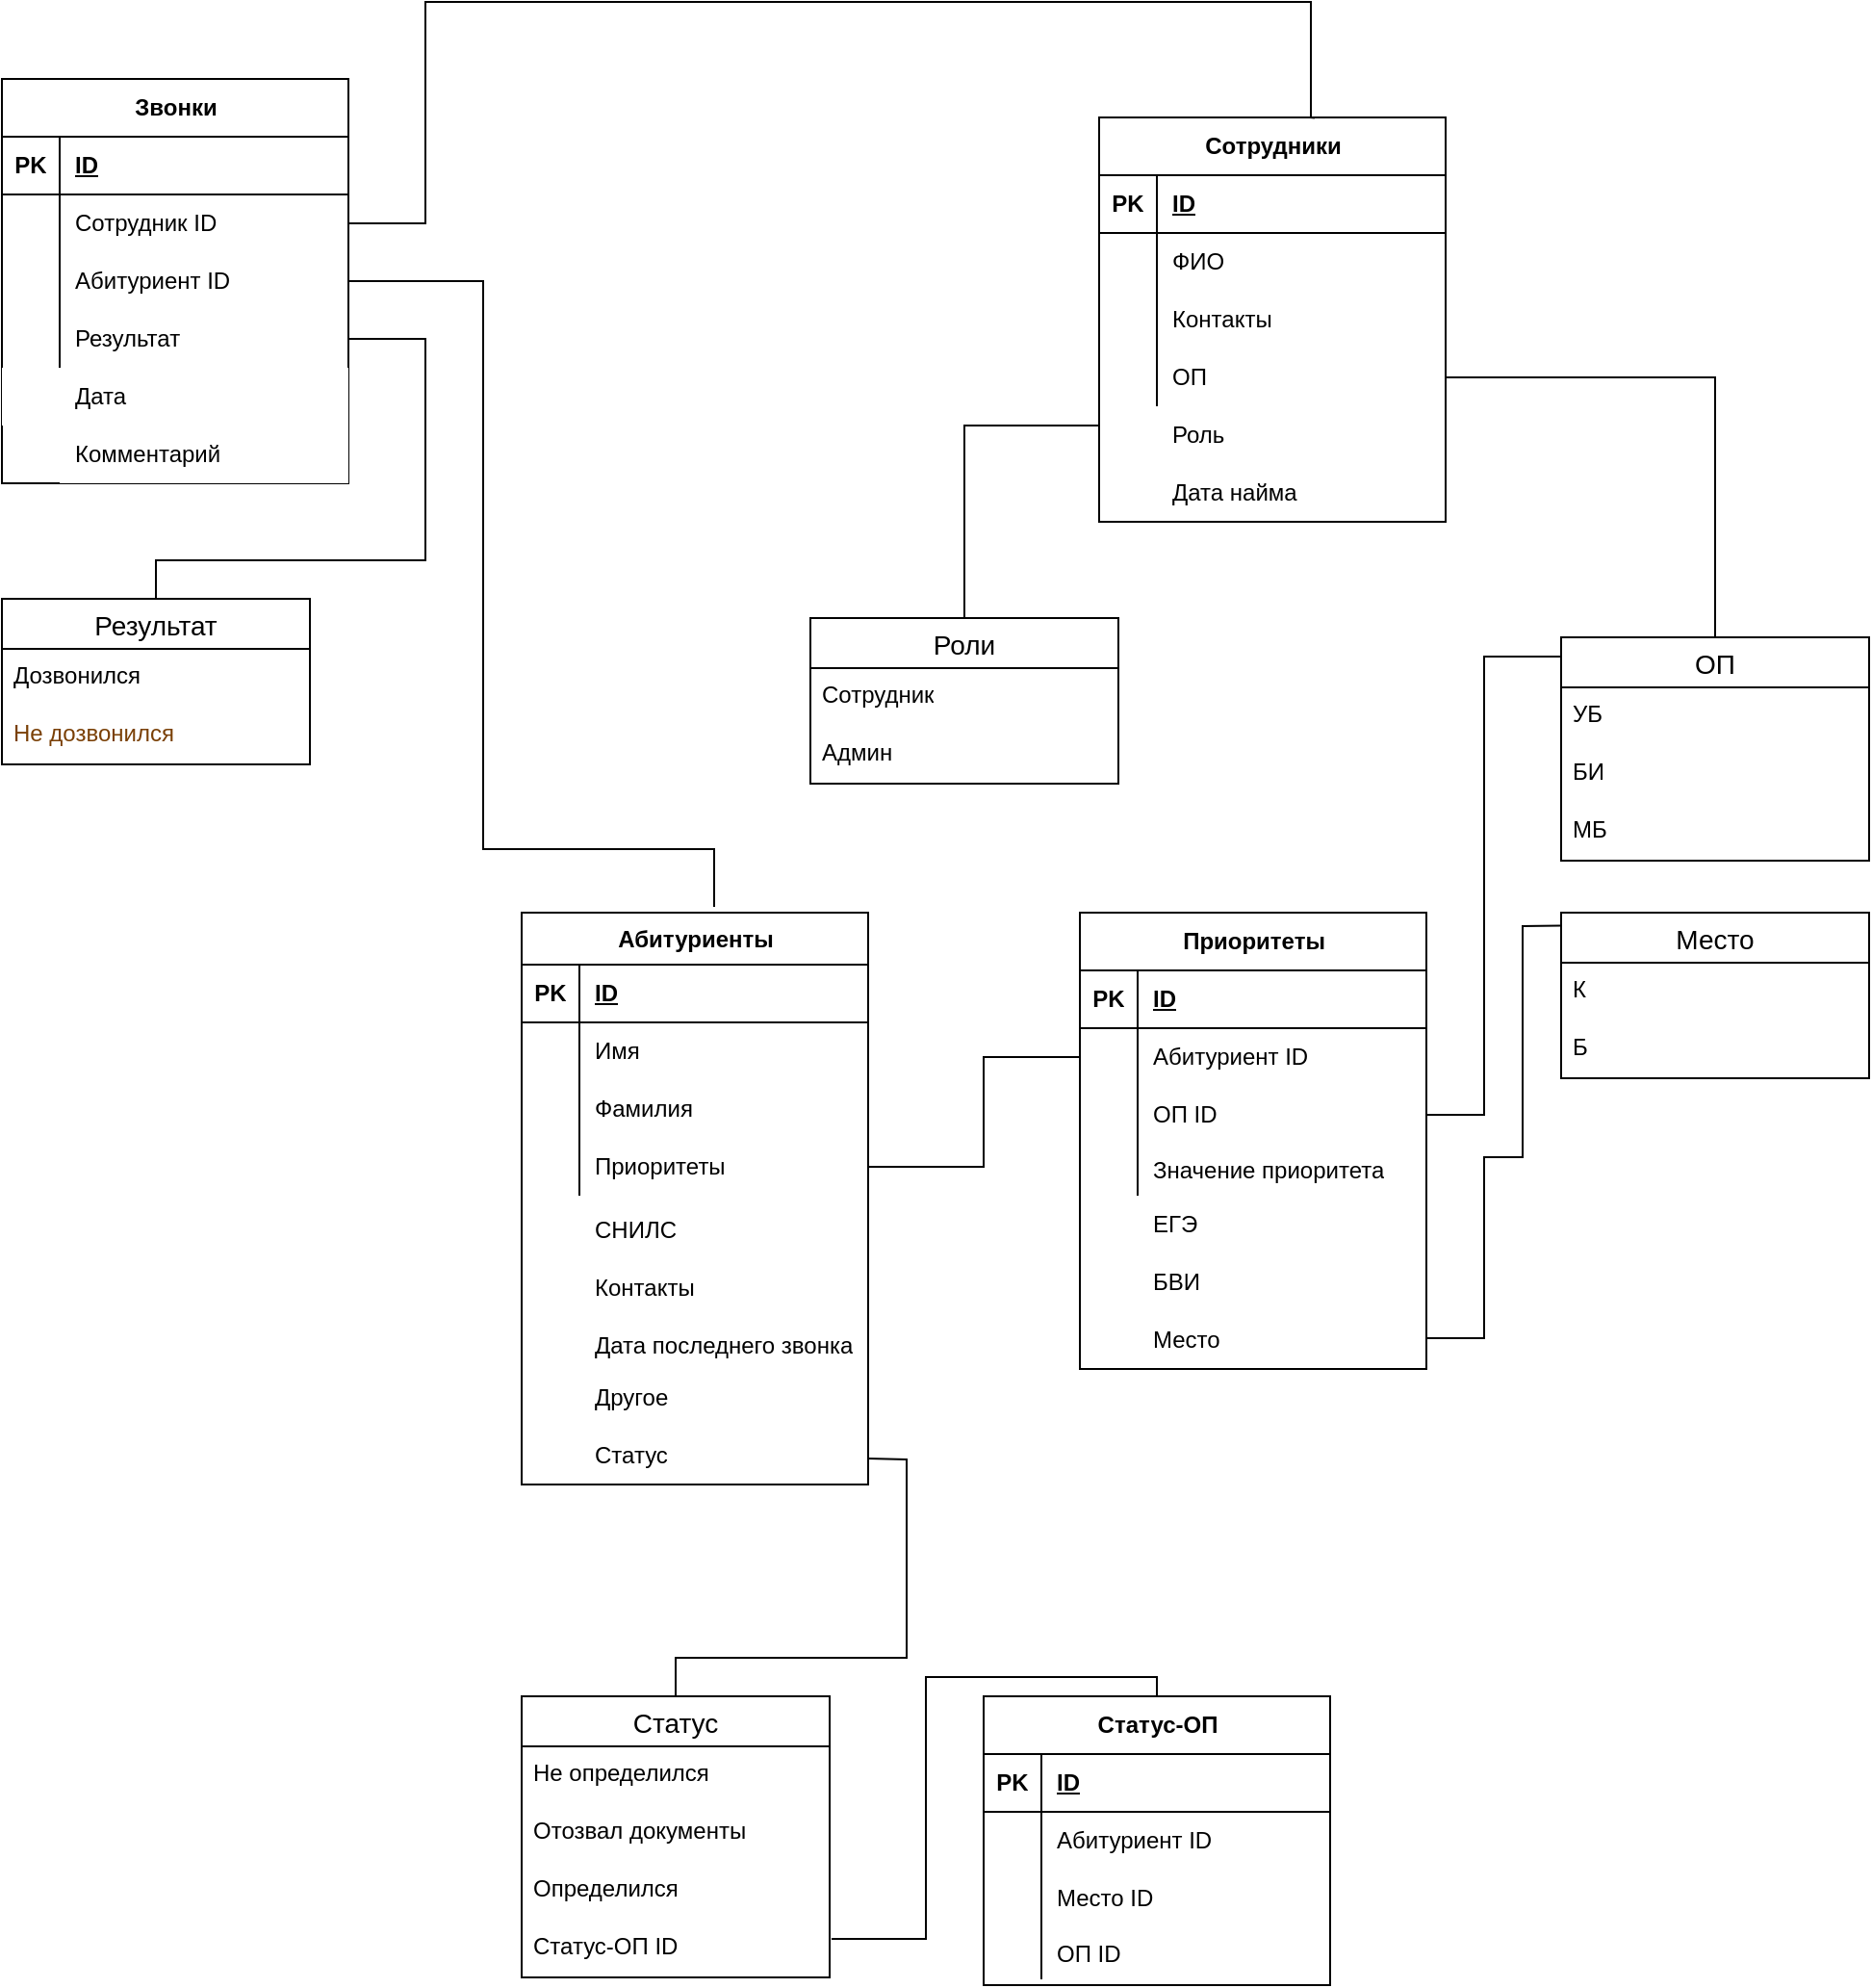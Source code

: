 <mxfile version="24.7.14">
  <diagram name="Страница — 1" id="ZOAMOm5W3wognC1cLYsY">
    <mxGraphModel dx="2430" dy="2041" grid="1" gridSize="10" guides="1" tooltips="1" connect="1" arrows="1" fold="1" page="1" pageScale="1" pageWidth="827" pageHeight="1169" math="0" shadow="0">
      <root>
        <mxCell id="0" />
        <mxCell id="1" parent="0" />
        <mxCell id="X5s0UNvjrIGC248Zn84E-1" value="Абитуриенты" style="shape=table;startSize=27;container=1;collapsible=1;childLayout=tableLayout;fixedRows=1;rowLines=0;fontStyle=1;align=center;resizeLast=1;html=1;" parent="1" vertex="1">
          <mxGeometry x="60" y="213" width="180" height="297" as="geometry">
            <mxRectangle x="50" y="213" width="110" height="30" as="alternateBounds" />
          </mxGeometry>
        </mxCell>
        <mxCell id="X5s0UNvjrIGC248Zn84E-2" value="" style="shape=tableRow;horizontal=0;startSize=0;swimlaneHead=0;swimlaneBody=0;fillColor=none;collapsible=0;dropTarget=0;points=[[0,0.5],[1,0.5]];portConstraint=eastwest;top=0;left=0;right=0;bottom=1;" parent="X5s0UNvjrIGC248Zn84E-1" vertex="1">
          <mxGeometry y="27" width="180" height="30" as="geometry" />
        </mxCell>
        <mxCell id="X5s0UNvjrIGC248Zn84E-3" value="PK" style="shape=partialRectangle;connectable=0;fillColor=none;top=0;left=0;bottom=0;right=0;fontStyle=1;overflow=hidden;whiteSpace=wrap;html=1;" parent="X5s0UNvjrIGC248Zn84E-2" vertex="1">
          <mxGeometry width="30" height="30" as="geometry">
            <mxRectangle width="30" height="30" as="alternateBounds" />
          </mxGeometry>
        </mxCell>
        <mxCell id="X5s0UNvjrIGC248Zn84E-4" value="ID" style="shape=partialRectangle;connectable=0;fillColor=none;top=0;left=0;bottom=0;right=0;align=left;spacingLeft=6;fontStyle=5;overflow=hidden;whiteSpace=wrap;html=1;" parent="X5s0UNvjrIGC248Zn84E-2" vertex="1">
          <mxGeometry x="30" width="150" height="30" as="geometry">
            <mxRectangle width="150" height="30" as="alternateBounds" />
          </mxGeometry>
        </mxCell>
        <mxCell id="X5s0UNvjrIGC248Zn84E-5" value="" style="shape=tableRow;horizontal=0;startSize=0;swimlaneHead=0;swimlaneBody=0;fillColor=none;collapsible=0;dropTarget=0;points=[[0,0.5],[1,0.5]];portConstraint=eastwest;top=0;left=0;right=0;bottom=0;" parent="X5s0UNvjrIGC248Zn84E-1" vertex="1">
          <mxGeometry y="57" width="180" height="30" as="geometry" />
        </mxCell>
        <mxCell id="X5s0UNvjrIGC248Zn84E-6" value="" style="shape=partialRectangle;connectable=0;fillColor=none;top=0;left=0;bottom=0;right=0;editable=1;overflow=hidden;whiteSpace=wrap;html=1;" parent="X5s0UNvjrIGC248Zn84E-5" vertex="1">
          <mxGeometry width="30" height="30" as="geometry">
            <mxRectangle width="30" height="30" as="alternateBounds" />
          </mxGeometry>
        </mxCell>
        <mxCell id="X5s0UNvjrIGC248Zn84E-7" value="Имя" style="shape=partialRectangle;connectable=0;fillColor=none;top=0;left=0;bottom=0;right=0;align=left;spacingLeft=6;overflow=hidden;whiteSpace=wrap;html=1;" parent="X5s0UNvjrIGC248Zn84E-5" vertex="1">
          <mxGeometry x="30" width="150" height="30" as="geometry">
            <mxRectangle width="150" height="30" as="alternateBounds" />
          </mxGeometry>
        </mxCell>
        <mxCell id="X5s0UNvjrIGC248Zn84E-8" value="" style="shape=tableRow;horizontal=0;startSize=0;swimlaneHead=0;swimlaneBody=0;fillColor=none;collapsible=0;dropTarget=0;points=[[0,0.5],[1,0.5]];portConstraint=eastwest;top=0;left=0;right=0;bottom=0;" parent="X5s0UNvjrIGC248Zn84E-1" vertex="1">
          <mxGeometry y="87" width="180" height="30" as="geometry" />
        </mxCell>
        <mxCell id="X5s0UNvjrIGC248Zn84E-9" value="" style="shape=partialRectangle;connectable=0;fillColor=none;top=0;left=0;bottom=0;right=0;editable=1;overflow=hidden;whiteSpace=wrap;html=1;" parent="X5s0UNvjrIGC248Zn84E-8" vertex="1">
          <mxGeometry width="30" height="30" as="geometry">
            <mxRectangle width="30" height="30" as="alternateBounds" />
          </mxGeometry>
        </mxCell>
        <mxCell id="X5s0UNvjrIGC248Zn84E-10" value="Фамилия" style="shape=partialRectangle;connectable=0;fillColor=none;top=0;left=0;bottom=0;right=0;align=left;spacingLeft=6;overflow=hidden;whiteSpace=wrap;html=1;" parent="X5s0UNvjrIGC248Zn84E-8" vertex="1">
          <mxGeometry x="30" width="150" height="30" as="geometry">
            <mxRectangle width="150" height="30" as="alternateBounds" />
          </mxGeometry>
        </mxCell>
        <mxCell id="X5s0UNvjrIGC248Zn84E-11" value="" style="shape=tableRow;horizontal=0;startSize=0;swimlaneHead=0;swimlaneBody=0;fillColor=none;collapsible=0;dropTarget=0;points=[[0,0.5],[1,0.5]];portConstraint=eastwest;top=0;left=0;right=0;bottom=0;" parent="X5s0UNvjrIGC248Zn84E-1" vertex="1">
          <mxGeometry y="117" width="180" height="30" as="geometry" />
        </mxCell>
        <mxCell id="X5s0UNvjrIGC248Zn84E-12" value="" style="shape=partialRectangle;connectable=0;fillColor=none;top=0;left=0;bottom=0;right=0;editable=1;overflow=hidden;whiteSpace=wrap;html=1;" parent="X5s0UNvjrIGC248Zn84E-11" vertex="1">
          <mxGeometry width="30" height="30" as="geometry">
            <mxRectangle width="30" height="30" as="alternateBounds" />
          </mxGeometry>
        </mxCell>
        <mxCell id="X5s0UNvjrIGC248Zn84E-13" value="Приоритеты" style="shape=partialRectangle;connectable=0;fillColor=none;top=0;left=0;bottom=0;right=0;align=left;spacingLeft=6;overflow=hidden;whiteSpace=wrap;html=1;" parent="X5s0UNvjrIGC248Zn84E-11" vertex="1">
          <mxGeometry x="30" width="150" height="30" as="geometry">
            <mxRectangle width="150" height="30" as="alternateBounds" />
          </mxGeometry>
        </mxCell>
        <mxCell id="X5s0UNvjrIGC248Zn84E-30" value="ОП" style="swimlane;fontStyle=0;childLayout=stackLayout;horizontal=1;startSize=26;horizontalStack=0;resizeParent=1;resizeParentMax=0;resizeLast=0;collapsible=1;marginBottom=0;align=center;fontSize=14;" parent="1" vertex="1">
          <mxGeometry x="600" y="70" width="160" height="116" as="geometry" />
        </mxCell>
        <mxCell id="X5s0UNvjrIGC248Zn84E-31" value="УБ" style="text;strokeColor=none;fillColor=none;spacingLeft=4;spacingRight=4;overflow=hidden;rotatable=0;points=[[0,0.5],[1,0.5]];portConstraint=eastwest;fontSize=12;whiteSpace=wrap;html=1;" parent="X5s0UNvjrIGC248Zn84E-30" vertex="1">
          <mxGeometry y="26" width="160" height="30" as="geometry" />
        </mxCell>
        <mxCell id="X5s0UNvjrIGC248Zn84E-32" value="БИ" style="text;strokeColor=none;fillColor=none;spacingLeft=4;spacingRight=4;overflow=hidden;rotatable=0;points=[[0,0.5],[1,0.5]];portConstraint=eastwest;fontSize=12;whiteSpace=wrap;html=1;" parent="X5s0UNvjrIGC248Zn84E-30" vertex="1">
          <mxGeometry y="56" width="160" height="30" as="geometry" />
        </mxCell>
        <mxCell id="X5s0UNvjrIGC248Zn84E-33" value="МБ" style="text;strokeColor=none;fillColor=none;spacingLeft=4;spacingRight=4;overflow=hidden;rotatable=0;points=[[0,0.5],[1,0.5]];portConstraint=eastwest;fontSize=12;whiteSpace=wrap;html=1;" parent="X5s0UNvjrIGC248Zn84E-30" vertex="1">
          <mxGeometry y="86" width="160" height="30" as="geometry" />
        </mxCell>
        <mxCell id="X5s0UNvjrIGC248Zn84E-34" value="Приоритеты" style="shape=table;startSize=30;container=1;collapsible=1;childLayout=tableLayout;fixedRows=1;rowLines=0;fontStyle=1;align=center;resizeLast=1;html=1;" parent="1" vertex="1">
          <mxGeometry x="350" y="213" width="180" height="237" as="geometry" />
        </mxCell>
        <mxCell id="X5s0UNvjrIGC248Zn84E-35" value="" style="shape=tableRow;horizontal=0;startSize=0;swimlaneHead=0;swimlaneBody=0;fillColor=none;collapsible=0;dropTarget=0;points=[[0,0.5],[1,0.5]];portConstraint=eastwest;top=0;left=0;right=0;bottom=1;" parent="X5s0UNvjrIGC248Zn84E-34" vertex="1">
          <mxGeometry y="30" width="180" height="30" as="geometry" />
        </mxCell>
        <mxCell id="X5s0UNvjrIGC248Zn84E-36" value="PK" style="shape=partialRectangle;connectable=0;fillColor=none;top=0;left=0;bottom=0;right=0;fontStyle=1;overflow=hidden;whiteSpace=wrap;html=1;" parent="X5s0UNvjrIGC248Zn84E-35" vertex="1">
          <mxGeometry width="30" height="30" as="geometry">
            <mxRectangle width="30" height="30" as="alternateBounds" />
          </mxGeometry>
        </mxCell>
        <mxCell id="X5s0UNvjrIGC248Zn84E-37" value="ID" style="shape=partialRectangle;connectable=0;fillColor=none;top=0;left=0;bottom=0;right=0;align=left;spacingLeft=6;fontStyle=5;overflow=hidden;whiteSpace=wrap;html=1;" parent="X5s0UNvjrIGC248Zn84E-35" vertex="1">
          <mxGeometry x="30" width="150" height="30" as="geometry">
            <mxRectangle width="150" height="30" as="alternateBounds" />
          </mxGeometry>
        </mxCell>
        <mxCell id="X5s0UNvjrIGC248Zn84E-38" value="" style="shape=tableRow;horizontal=0;startSize=0;swimlaneHead=0;swimlaneBody=0;fillColor=none;collapsible=0;dropTarget=0;points=[[0,0.5],[1,0.5]];portConstraint=eastwest;top=0;left=0;right=0;bottom=0;" parent="X5s0UNvjrIGC248Zn84E-34" vertex="1">
          <mxGeometry y="60" width="180" height="30" as="geometry" />
        </mxCell>
        <mxCell id="X5s0UNvjrIGC248Zn84E-39" value="" style="shape=partialRectangle;connectable=0;fillColor=none;top=0;left=0;bottom=0;right=0;editable=1;overflow=hidden;whiteSpace=wrap;html=1;" parent="X5s0UNvjrIGC248Zn84E-38" vertex="1">
          <mxGeometry width="30" height="30" as="geometry">
            <mxRectangle width="30" height="30" as="alternateBounds" />
          </mxGeometry>
        </mxCell>
        <mxCell id="X5s0UNvjrIGC248Zn84E-40" value="Абитуриент ID" style="shape=partialRectangle;connectable=0;fillColor=none;top=0;left=0;bottom=0;right=0;align=left;spacingLeft=6;overflow=hidden;whiteSpace=wrap;html=1;" parent="X5s0UNvjrIGC248Zn84E-38" vertex="1">
          <mxGeometry x="30" width="150" height="30" as="geometry">
            <mxRectangle width="150" height="30" as="alternateBounds" />
          </mxGeometry>
        </mxCell>
        <mxCell id="X5s0UNvjrIGC248Zn84E-41" value="" style="shape=tableRow;horizontal=0;startSize=0;swimlaneHead=0;swimlaneBody=0;fillColor=none;collapsible=0;dropTarget=0;points=[[0,0.5],[1,0.5]];portConstraint=eastwest;top=0;left=0;right=0;bottom=0;" parent="X5s0UNvjrIGC248Zn84E-34" vertex="1">
          <mxGeometry y="90" width="180" height="30" as="geometry" />
        </mxCell>
        <mxCell id="X5s0UNvjrIGC248Zn84E-42" value="" style="shape=partialRectangle;connectable=0;fillColor=none;top=0;left=0;bottom=0;right=0;editable=1;overflow=hidden;whiteSpace=wrap;html=1;" parent="X5s0UNvjrIGC248Zn84E-41" vertex="1">
          <mxGeometry width="30" height="30" as="geometry">
            <mxRectangle width="30" height="30" as="alternateBounds" />
          </mxGeometry>
        </mxCell>
        <mxCell id="X5s0UNvjrIGC248Zn84E-43" value="ОП ID" style="shape=partialRectangle;connectable=0;fillColor=none;top=0;left=0;bottom=0;right=0;align=left;spacingLeft=6;overflow=hidden;whiteSpace=wrap;html=1;" parent="X5s0UNvjrIGC248Zn84E-41" vertex="1">
          <mxGeometry x="30" width="150" height="30" as="geometry">
            <mxRectangle width="150" height="30" as="alternateBounds" />
          </mxGeometry>
        </mxCell>
        <mxCell id="X5s0UNvjrIGC248Zn84E-44" value="" style="shape=tableRow;horizontal=0;startSize=0;swimlaneHead=0;swimlaneBody=0;fillColor=none;collapsible=0;dropTarget=0;points=[[0,0.5],[1,0.5]];portConstraint=eastwest;top=0;left=0;right=0;bottom=0;" parent="X5s0UNvjrIGC248Zn84E-34" vertex="1">
          <mxGeometry y="120" width="180" height="27" as="geometry" />
        </mxCell>
        <mxCell id="X5s0UNvjrIGC248Zn84E-45" value="" style="shape=partialRectangle;connectable=0;fillColor=none;top=0;left=0;bottom=0;right=0;editable=1;overflow=hidden;whiteSpace=wrap;html=1;" parent="X5s0UNvjrIGC248Zn84E-44" vertex="1">
          <mxGeometry width="30" height="27" as="geometry">
            <mxRectangle width="30" height="27" as="alternateBounds" />
          </mxGeometry>
        </mxCell>
        <mxCell id="X5s0UNvjrIGC248Zn84E-46" value="Значение приоритета" style="shape=partialRectangle;connectable=0;fillColor=none;top=0;left=0;bottom=0;right=0;align=left;spacingLeft=6;overflow=hidden;whiteSpace=wrap;html=1;" parent="X5s0UNvjrIGC248Zn84E-44" vertex="1">
          <mxGeometry x="30" width="150" height="27" as="geometry">
            <mxRectangle width="150" height="27" as="alternateBounds" />
          </mxGeometry>
        </mxCell>
        <mxCell id="X5s0UNvjrIGC248Zn84E-47" value="" style="endArrow=none;html=1;rounded=0;entryX=1;entryY=0.5;entryDx=0;entryDy=0;exitX=0;exitY=0.5;exitDx=0;exitDy=0;" parent="1" source="X5s0UNvjrIGC248Zn84E-38" target="X5s0UNvjrIGC248Zn84E-11" edge="1">
          <mxGeometry relative="1" as="geometry">
            <mxPoint x="330" y="290" as="sourcePoint" />
            <mxPoint x="490" y="290" as="targetPoint" />
            <Array as="points">
              <mxPoint x="300" y="288" />
              <mxPoint x="300" y="345" />
            </Array>
          </mxGeometry>
        </mxCell>
        <mxCell id="X5s0UNvjrIGC248Zn84E-48" value="" style="endArrow=none;html=1;rounded=0;exitX=1;exitY=0.5;exitDx=0;exitDy=0;entryX=0;entryY=0.086;entryDx=0;entryDy=0;entryPerimeter=0;" parent="1" source="X5s0UNvjrIGC248Zn84E-41" target="X5s0UNvjrIGC248Zn84E-30" edge="1">
          <mxGeometry relative="1" as="geometry">
            <mxPoint x="360" y="310" as="sourcePoint" />
            <mxPoint x="470" y="390" as="targetPoint" />
            <Array as="points">
              <mxPoint x="560" y="318" />
              <mxPoint x="560" y="200" />
              <mxPoint x="560" y="80" />
            </Array>
          </mxGeometry>
        </mxCell>
        <mxCell id="V_TuDiI4_YX5Qzypcb2a-6" value="СНИЛС" style="shape=partialRectangle;connectable=0;fillColor=none;top=0;left=0;bottom=0;right=0;align=left;spacingLeft=6;overflow=hidden;whiteSpace=wrap;html=1;strokeColor=default;perimeterSpacing=3;" parent="1" vertex="1">
          <mxGeometry x="90" y="363" width="150" height="30" as="geometry">
            <mxRectangle width="150" height="30" as="alternateBounds" />
          </mxGeometry>
        </mxCell>
        <mxCell id="V_TuDiI4_YX5Qzypcb2a-7" value="Контакты" style="shape=partialRectangle;connectable=0;fillColor=none;top=0;left=0;bottom=0;right=0;align=left;spacingLeft=6;overflow=hidden;whiteSpace=wrap;html=1;strokeColor=default;" parent="1" vertex="1">
          <mxGeometry x="90" y="393" width="150" height="30" as="geometry">
            <mxRectangle width="150" height="30" as="alternateBounds" />
          </mxGeometry>
        </mxCell>
        <mxCell id="V_TuDiI4_YX5Qzypcb2a-14" value="ЕГЭ" style="shape=partialRectangle;connectable=0;fillColor=none;top=0;left=0;bottom=0;right=0;align=left;spacingLeft=6;overflow=hidden;whiteSpace=wrap;html=1;strokeColor=default;" parent="1" vertex="1">
          <mxGeometry x="380" y="360" width="150" height="30" as="geometry">
            <mxRectangle width="150" height="30" as="alternateBounds" />
          </mxGeometry>
        </mxCell>
        <mxCell id="V_TuDiI4_YX5Qzypcb2a-15" value="Дата последнего звонка" style="shape=partialRectangle;connectable=0;fillColor=none;top=0;left=0;bottom=0;right=0;align=left;spacingLeft=6;overflow=hidden;whiteSpace=wrap;html=1;strokeColor=default;" parent="1" vertex="1">
          <mxGeometry x="90" y="423" width="150" height="30" as="geometry">
            <mxRectangle width="150" height="30" as="alternateBounds" />
          </mxGeometry>
        </mxCell>
        <mxCell id="V_TuDiI4_YX5Qzypcb2a-16" value="Роли" style="swimlane;fontStyle=0;childLayout=stackLayout;horizontal=1;startSize=26;horizontalStack=0;resizeParent=1;resizeParentMax=0;resizeLast=0;collapsible=1;marginBottom=0;align=center;fontSize=14;" parent="1" vertex="1">
          <mxGeometry x="210" y="60" width="160" height="86" as="geometry" />
        </mxCell>
        <mxCell id="V_TuDiI4_YX5Qzypcb2a-17" value="Сотрудник" style="text;strokeColor=none;fillColor=none;spacingLeft=4;spacingRight=4;overflow=hidden;rotatable=0;points=[[0,0.5],[1,0.5]];portConstraint=eastwest;fontSize=12;whiteSpace=wrap;html=1;" parent="V_TuDiI4_YX5Qzypcb2a-16" vertex="1">
          <mxGeometry y="26" width="160" height="30" as="geometry" />
        </mxCell>
        <mxCell id="V_TuDiI4_YX5Qzypcb2a-18" value="Админ" style="text;strokeColor=none;fillColor=none;spacingLeft=4;spacingRight=4;overflow=hidden;rotatable=0;points=[[0,0.5],[1,0.5]];portConstraint=eastwest;fontSize=12;whiteSpace=wrap;html=1;" parent="V_TuDiI4_YX5Qzypcb2a-16" vertex="1">
          <mxGeometry y="56" width="160" height="30" as="geometry" />
        </mxCell>
        <mxCell id="V_TuDiI4_YX5Qzypcb2a-20" value="Сотрудники" style="shape=table;startSize=30;container=1;collapsible=1;childLayout=tableLayout;fixedRows=1;rowLines=0;fontStyle=1;align=center;resizeLast=1;html=1;" parent="1" vertex="1">
          <mxGeometry x="360" y="-200" width="180" height="210" as="geometry" />
        </mxCell>
        <mxCell id="V_TuDiI4_YX5Qzypcb2a-21" value="" style="shape=tableRow;horizontal=0;startSize=0;swimlaneHead=0;swimlaneBody=0;fillColor=none;collapsible=0;dropTarget=0;points=[[0,0.5],[1,0.5]];portConstraint=eastwest;top=0;left=0;right=0;bottom=1;" parent="V_TuDiI4_YX5Qzypcb2a-20" vertex="1">
          <mxGeometry y="30" width="180" height="30" as="geometry" />
        </mxCell>
        <mxCell id="V_TuDiI4_YX5Qzypcb2a-22" value="PK" style="shape=partialRectangle;connectable=0;fillColor=none;top=0;left=0;bottom=0;right=0;fontStyle=1;overflow=hidden;whiteSpace=wrap;html=1;" parent="V_TuDiI4_YX5Qzypcb2a-21" vertex="1">
          <mxGeometry width="30" height="30" as="geometry">
            <mxRectangle width="30" height="30" as="alternateBounds" />
          </mxGeometry>
        </mxCell>
        <mxCell id="V_TuDiI4_YX5Qzypcb2a-23" value="ID" style="shape=partialRectangle;connectable=0;fillColor=none;top=0;left=0;bottom=0;right=0;align=left;spacingLeft=6;fontStyle=5;overflow=hidden;whiteSpace=wrap;html=1;" parent="V_TuDiI4_YX5Qzypcb2a-21" vertex="1">
          <mxGeometry x="30" width="150" height="30" as="geometry">
            <mxRectangle width="150" height="30" as="alternateBounds" />
          </mxGeometry>
        </mxCell>
        <mxCell id="V_TuDiI4_YX5Qzypcb2a-24" value="" style="shape=tableRow;horizontal=0;startSize=0;swimlaneHead=0;swimlaneBody=0;fillColor=none;collapsible=0;dropTarget=0;points=[[0,0.5],[1,0.5]];portConstraint=eastwest;top=0;left=0;right=0;bottom=0;" parent="V_TuDiI4_YX5Qzypcb2a-20" vertex="1">
          <mxGeometry y="60" width="180" height="30" as="geometry" />
        </mxCell>
        <mxCell id="V_TuDiI4_YX5Qzypcb2a-25" value="" style="shape=partialRectangle;connectable=0;fillColor=none;top=0;left=0;bottom=0;right=0;editable=1;overflow=hidden;whiteSpace=wrap;html=1;" parent="V_TuDiI4_YX5Qzypcb2a-24" vertex="1">
          <mxGeometry width="30" height="30" as="geometry">
            <mxRectangle width="30" height="30" as="alternateBounds" />
          </mxGeometry>
        </mxCell>
        <mxCell id="V_TuDiI4_YX5Qzypcb2a-26" value="ФИО" style="shape=partialRectangle;connectable=0;fillColor=none;top=0;left=0;bottom=0;right=0;align=left;spacingLeft=6;overflow=hidden;whiteSpace=wrap;html=1;" parent="V_TuDiI4_YX5Qzypcb2a-24" vertex="1">
          <mxGeometry x="30" width="150" height="30" as="geometry">
            <mxRectangle width="150" height="30" as="alternateBounds" />
          </mxGeometry>
        </mxCell>
        <mxCell id="V_TuDiI4_YX5Qzypcb2a-27" value="" style="shape=tableRow;horizontal=0;startSize=0;swimlaneHead=0;swimlaneBody=0;fillColor=none;collapsible=0;dropTarget=0;points=[[0,0.5],[1,0.5]];portConstraint=eastwest;top=0;left=0;right=0;bottom=0;" parent="V_TuDiI4_YX5Qzypcb2a-20" vertex="1">
          <mxGeometry y="90" width="180" height="30" as="geometry" />
        </mxCell>
        <mxCell id="V_TuDiI4_YX5Qzypcb2a-28" value="" style="shape=partialRectangle;connectable=0;fillColor=none;top=0;left=0;bottom=0;right=0;editable=1;overflow=hidden;whiteSpace=wrap;html=1;" parent="V_TuDiI4_YX5Qzypcb2a-27" vertex="1">
          <mxGeometry width="30" height="30" as="geometry">
            <mxRectangle width="30" height="30" as="alternateBounds" />
          </mxGeometry>
        </mxCell>
        <mxCell id="V_TuDiI4_YX5Qzypcb2a-29" value="Контакты" style="shape=partialRectangle;connectable=0;fillColor=none;top=0;left=0;bottom=0;right=0;align=left;spacingLeft=6;overflow=hidden;whiteSpace=wrap;html=1;" parent="V_TuDiI4_YX5Qzypcb2a-27" vertex="1">
          <mxGeometry x="30" width="150" height="30" as="geometry">
            <mxRectangle width="150" height="30" as="alternateBounds" />
          </mxGeometry>
        </mxCell>
        <mxCell id="V_TuDiI4_YX5Qzypcb2a-30" value="" style="shape=tableRow;horizontal=0;startSize=0;swimlaneHead=0;swimlaneBody=0;fillColor=none;collapsible=0;dropTarget=0;points=[[0,0.5],[1,0.5]];portConstraint=eastwest;top=0;left=0;right=0;bottom=0;" parent="V_TuDiI4_YX5Qzypcb2a-20" vertex="1">
          <mxGeometry y="120" width="180" height="30" as="geometry" />
        </mxCell>
        <mxCell id="V_TuDiI4_YX5Qzypcb2a-31" value="" style="shape=partialRectangle;connectable=0;fillColor=none;top=0;left=0;bottom=0;right=0;editable=1;overflow=hidden;whiteSpace=wrap;html=1;" parent="V_TuDiI4_YX5Qzypcb2a-30" vertex="1">
          <mxGeometry width="30" height="30" as="geometry">
            <mxRectangle width="30" height="30" as="alternateBounds" />
          </mxGeometry>
        </mxCell>
        <mxCell id="V_TuDiI4_YX5Qzypcb2a-32" value="ОП" style="shape=partialRectangle;connectable=0;fillColor=none;top=0;left=0;bottom=0;right=0;align=left;spacingLeft=6;overflow=hidden;whiteSpace=wrap;html=1;" parent="V_TuDiI4_YX5Qzypcb2a-30" vertex="1">
          <mxGeometry x="30" width="150" height="30" as="geometry">
            <mxRectangle width="150" height="30" as="alternateBounds" />
          </mxGeometry>
        </mxCell>
        <mxCell id="V_TuDiI4_YX5Qzypcb2a-36" value="Звонки" style="shape=table;startSize=30;container=1;collapsible=1;childLayout=tableLayout;fixedRows=1;rowLines=0;fontStyle=1;align=center;resizeLast=1;html=1;" parent="1" vertex="1">
          <mxGeometry x="-210" y="-220" width="180" height="210" as="geometry" />
        </mxCell>
        <mxCell id="V_TuDiI4_YX5Qzypcb2a-37" value="" style="shape=tableRow;horizontal=0;startSize=0;swimlaneHead=0;swimlaneBody=0;fillColor=none;collapsible=0;dropTarget=0;points=[[0,0.5],[1,0.5]];portConstraint=eastwest;top=0;left=0;right=0;bottom=1;" parent="V_TuDiI4_YX5Qzypcb2a-36" vertex="1">
          <mxGeometry y="30" width="180" height="30" as="geometry" />
        </mxCell>
        <mxCell id="V_TuDiI4_YX5Qzypcb2a-38" value="PK" style="shape=partialRectangle;connectable=0;fillColor=none;top=0;left=0;bottom=0;right=0;fontStyle=1;overflow=hidden;whiteSpace=wrap;html=1;" parent="V_TuDiI4_YX5Qzypcb2a-37" vertex="1">
          <mxGeometry width="30" height="30" as="geometry">
            <mxRectangle width="30" height="30" as="alternateBounds" />
          </mxGeometry>
        </mxCell>
        <mxCell id="V_TuDiI4_YX5Qzypcb2a-39" value="ID" style="shape=partialRectangle;connectable=0;fillColor=none;top=0;left=0;bottom=0;right=0;align=left;spacingLeft=6;fontStyle=5;overflow=hidden;whiteSpace=wrap;html=1;" parent="V_TuDiI4_YX5Qzypcb2a-37" vertex="1">
          <mxGeometry x="30" width="150" height="30" as="geometry">
            <mxRectangle width="150" height="30" as="alternateBounds" />
          </mxGeometry>
        </mxCell>
        <mxCell id="V_TuDiI4_YX5Qzypcb2a-40" value="" style="shape=tableRow;horizontal=0;startSize=0;swimlaneHead=0;swimlaneBody=0;fillColor=none;collapsible=0;dropTarget=0;points=[[0,0.5],[1,0.5]];portConstraint=eastwest;top=0;left=0;right=0;bottom=0;" parent="V_TuDiI4_YX5Qzypcb2a-36" vertex="1">
          <mxGeometry y="60" width="180" height="30" as="geometry" />
        </mxCell>
        <mxCell id="V_TuDiI4_YX5Qzypcb2a-41" value="" style="shape=partialRectangle;connectable=0;fillColor=none;top=0;left=0;bottom=0;right=0;editable=1;overflow=hidden;whiteSpace=wrap;html=1;" parent="V_TuDiI4_YX5Qzypcb2a-40" vertex="1">
          <mxGeometry width="30" height="30" as="geometry">
            <mxRectangle width="30" height="30" as="alternateBounds" />
          </mxGeometry>
        </mxCell>
        <mxCell id="V_TuDiI4_YX5Qzypcb2a-42" value="Сотрудник ID" style="shape=partialRectangle;connectable=0;fillColor=none;top=0;left=0;bottom=0;right=0;align=left;spacingLeft=6;overflow=hidden;whiteSpace=wrap;html=1;" parent="V_TuDiI4_YX5Qzypcb2a-40" vertex="1">
          <mxGeometry x="30" width="150" height="30" as="geometry">
            <mxRectangle width="150" height="30" as="alternateBounds" />
          </mxGeometry>
        </mxCell>
        <mxCell id="V_TuDiI4_YX5Qzypcb2a-43" value="" style="shape=tableRow;horizontal=0;startSize=0;swimlaneHead=0;swimlaneBody=0;fillColor=none;collapsible=0;dropTarget=0;points=[[0,0.5],[1,0.5]];portConstraint=eastwest;top=0;left=0;right=0;bottom=0;" parent="V_TuDiI4_YX5Qzypcb2a-36" vertex="1">
          <mxGeometry y="90" width="180" height="30" as="geometry" />
        </mxCell>
        <mxCell id="V_TuDiI4_YX5Qzypcb2a-44" value="" style="shape=partialRectangle;connectable=0;fillColor=none;top=0;left=0;bottom=0;right=0;editable=1;overflow=hidden;whiteSpace=wrap;html=1;" parent="V_TuDiI4_YX5Qzypcb2a-43" vertex="1">
          <mxGeometry width="30" height="30" as="geometry">
            <mxRectangle width="30" height="30" as="alternateBounds" />
          </mxGeometry>
        </mxCell>
        <mxCell id="V_TuDiI4_YX5Qzypcb2a-45" value="Абитуриент ID" style="shape=partialRectangle;connectable=0;fillColor=none;top=0;left=0;bottom=0;right=0;align=left;spacingLeft=6;overflow=hidden;whiteSpace=wrap;html=1;" parent="V_TuDiI4_YX5Qzypcb2a-43" vertex="1">
          <mxGeometry x="30" width="150" height="30" as="geometry">
            <mxRectangle width="150" height="30" as="alternateBounds" />
          </mxGeometry>
        </mxCell>
        <mxCell id="V_TuDiI4_YX5Qzypcb2a-46" value="" style="shape=tableRow;horizontal=0;startSize=0;swimlaneHead=0;swimlaneBody=0;fillColor=none;collapsible=0;dropTarget=0;points=[[0,0.5],[1,0.5]];portConstraint=eastwest;top=0;left=0;right=0;bottom=0;" parent="V_TuDiI4_YX5Qzypcb2a-36" vertex="1">
          <mxGeometry y="120" width="180" height="30" as="geometry" />
        </mxCell>
        <mxCell id="V_TuDiI4_YX5Qzypcb2a-47" value="" style="shape=partialRectangle;connectable=0;fillColor=none;top=0;left=0;bottom=0;right=0;editable=1;overflow=hidden;whiteSpace=wrap;html=1;" parent="V_TuDiI4_YX5Qzypcb2a-46" vertex="1">
          <mxGeometry width="30" height="30" as="geometry">
            <mxRectangle width="30" height="30" as="alternateBounds" />
          </mxGeometry>
        </mxCell>
        <mxCell id="V_TuDiI4_YX5Qzypcb2a-48" value="Результат" style="shape=partialRectangle;connectable=0;fillColor=none;top=0;left=0;bottom=0;right=0;align=left;spacingLeft=6;overflow=hidden;whiteSpace=wrap;html=1;" parent="V_TuDiI4_YX5Qzypcb2a-46" vertex="1">
          <mxGeometry x="30" width="150" height="30" as="geometry">
            <mxRectangle width="150" height="30" as="alternateBounds" />
          </mxGeometry>
        </mxCell>
        <mxCell id="V_TuDiI4_YX5Qzypcb2a-49" value="Роль" style="shape=partialRectangle;connectable=0;fillColor=none;top=0;left=0;bottom=0;right=0;align=left;spacingLeft=6;overflow=hidden;whiteSpace=wrap;html=1;" parent="1" vertex="1">
          <mxGeometry x="390" y="-50" width="150" height="30" as="geometry">
            <mxRectangle width="150" height="30" as="alternateBounds" />
          </mxGeometry>
        </mxCell>
        <mxCell id="V_TuDiI4_YX5Qzypcb2a-51" value="" style="shape=partialRectangle;connectable=0;fillColor=none;top=0;left=0;bottom=0;right=0;editable=1;overflow=hidden;whiteSpace=wrap;html=1;" parent="1" vertex="1">
          <mxGeometry x="360" y="-50" width="30" height="30" as="geometry">
            <mxRectangle width="30" height="30" as="alternateBounds" />
          </mxGeometry>
        </mxCell>
        <mxCell id="V_TuDiI4_YX5Qzypcb2a-52" value="" style="endArrow=none;html=1;rounded=0;entryX=0.5;entryY=0;entryDx=0;entryDy=0;exitX=0;exitY=0.5;exitDx=0;exitDy=0;" parent="1" target="V_TuDiI4_YX5Qzypcb2a-16" edge="1">
          <mxGeometry relative="1" as="geometry">
            <mxPoint x="360" y="-40" as="sourcePoint" />
            <mxPoint x="250" y="17" as="targetPoint" />
            <Array as="points">
              <mxPoint x="290" y="-40" />
            </Array>
          </mxGeometry>
        </mxCell>
        <mxCell id="V_TuDiI4_YX5Qzypcb2a-53" value="" style="endArrow=none;html=1;rounded=0;entryX=0.5;entryY=0;entryDx=0;entryDy=0;exitX=1;exitY=0.5;exitDx=0;exitDy=0;" parent="1" source="V_TuDiI4_YX5Qzypcb2a-30" target="X5s0UNvjrIGC248Zn84E-30" edge="1">
          <mxGeometry relative="1" as="geometry">
            <mxPoint x="640" y="-50" as="sourcePoint" />
            <mxPoint x="570" y="50" as="targetPoint" />
            <Array as="points">
              <mxPoint x="680" y="-65" />
            </Array>
          </mxGeometry>
        </mxCell>
        <mxCell id="V_TuDiI4_YX5Qzypcb2a-54" value="Результат" style="swimlane;fontStyle=0;childLayout=stackLayout;horizontal=1;startSize=26;horizontalStack=0;resizeParent=1;resizeParentMax=0;resizeLast=0;collapsible=1;marginBottom=0;align=center;fontSize=14;movable=1;resizable=1;rotatable=1;deletable=1;editable=1;locked=0;connectable=1;" parent="1" vertex="1">
          <mxGeometry x="-210" y="50" width="160" height="86" as="geometry" />
        </mxCell>
        <mxCell id="V_TuDiI4_YX5Qzypcb2a-55" value="Дозвонился" style="text;strokeColor=none;fillColor=none;spacingLeft=4;spacingRight=4;overflow=hidden;rotatable=1;points=[[0,0.5],[1,0.5]];portConstraint=eastwest;fontSize=12;whiteSpace=wrap;html=1;movable=1;resizable=1;deletable=1;editable=1;locked=0;connectable=1;" parent="V_TuDiI4_YX5Qzypcb2a-54" vertex="1">
          <mxGeometry y="26" width="160" height="30" as="geometry" />
        </mxCell>
        <mxCell id="V_TuDiI4_YX5Qzypcb2a-59" value="&lt;font color=&quot;#7a4006&quot;&gt;Не дозвонился&lt;/font&gt;" style="text;strokeColor=none;fillColor=none;spacingLeft=4;spacingRight=4;overflow=hidden;rotatable=0;points=[[0,0.5],[1,0.5]];portConstraint=eastwest;fontSize=12;whiteSpace=wrap;html=1;" parent="V_TuDiI4_YX5Qzypcb2a-54" vertex="1">
          <mxGeometry y="56" width="160" height="30" as="geometry" />
        </mxCell>
        <mxCell id="V_TuDiI4_YX5Qzypcb2a-61" value="" style="endArrow=none;html=1;rounded=0;entryX=0.5;entryY=0;entryDx=0;entryDy=0;exitX=1;exitY=0.5;exitDx=0;exitDy=0;" parent="1" target="V_TuDiI4_YX5Qzypcb2a-54" edge="1" source="V_TuDiI4_YX5Qzypcb2a-46">
          <mxGeometry relative="1" as="geometry">
            <mxPoint x="-30" y="-110" as="sourcePoint" />
            <mxPoint x="110" y="25" as="targetPoint" />
            <Array as="points">
              <mxPoint x="10" y="-85" />
              <mxPoint x="10" y="30" />
              <mxPoint x="-130" y="30" />
            </Array>
          </mxGeometry>
        </mxCell>
        <mxCell id="V_TuDiI4_YX5Qzypcb2a-62" value="" style="endArrow=none;html=1;rounded=0;exitX=0.622;exitY=0.001;exitDx=0;exitDy=0;entryX=1;entryY=0.5;entryDx=0;entryDy=0;exitPerimeter=0;" parent="1" target="V_TuDiI4_YX5Qzypcb2a-40" edge="1" source="V_TuDiI4_YX5Qzypcb2a-20">
          <mxGeometry relative="1" as="geometry">
            <mxPoint x="540" y="-155" as="sourcePoint" />
            <mxPoint x="10" y="-160" as="targetPoint" />
            <Array as="points">
              <mxPoint x="470" y="-200" />
              <mxPoint x="470" y="-260" />
              <mxPoint x="290" y="-260" />
              <mxPoint x="10" y="-260" />
              <mxPoint x="10" y="-145" />
            </Array>
          </mxGeometry>
        </mxCell>
        <mxCell id="D2PiYWgti2mm000c3euY-1" value="Статус" style="swimlane;fontStyle=0;childLayout=stackLayout;horizontal=1;startSize=26;horizontalStack=0;resizeParent=1;resizeParentMax=0;resizeLast=0;collapsible=1;marginBottom=0;align=center;fontSize=14;" parent="1" vertex="1">
          <mxGeometry x="60" y="620" width="160" height="146" as="geometry" />
        </mxCell>
        <mxCell id="D2PiYWgti2mm000c3euY-2" value="Не определился&amp;nbsp;" style="text;strokeColor=none;fillColor=none;spacingLeft=4;spacingRight=4;overflow=hidden;rotatable=0;points=[[0,0.5],[1,0.5]];portConstraint=eastwest;fontSize=12;whiteSpace=wrap;html=1;" parent="D2PiYWgti2mm000c3euY-1" vertex="1">
          <mxGeometry y="26" width="160" height="30" as="geometry" />
        </mxCell>
        <mxCell id="D2PiYWgti2mm000c3euY-3" value="Отозвал документы" style="text;strokeColor=none;fillColor=none;spacingLeft=4;spacingRight=4;overflow=hidden;rotatable=0;points=[[0,0.5],[1,0.5]];portConstraint=eastwest;fontSize=12;whiteSpace=wrap;html=1;" parent="D2PiYWgti2mm000c3euY-1" vertex="1">
          <mxGeometry y="56" width="160" height="30" as="geometry" />
        </mxCell>
        <mxCell id="v3Yy0gYADQznRrPRZ0q_-27" value="Определился" style="text;strokeColor=none;fillColor=none;spacingLeft=4;spacingRight=4;overflow=hidden;rotatable=0;points=[[0,0.5],[1,0.5]];portConstraint=eastwest;fontSize=12;whiteSpace=wrap;html=1;" vertex="1" parent="D2PiYWgti2mm000c3euY-1">
          <mxGeometry y="86" width="160" height="30" as="geometry" />
        </mxCell>
        <mxCell id="v3Yy0gYADQznRrPRZ0q_-28" value="Статус-ОП ID" style="text;strokeColor=none;fillColor=none;spacingLeft=4;spacingRight=4;overflow=hidden;rotatable=0;points=[[0,0.5],[1,0.5]];portConstraint=eastwest;fontSize=12;whiteSpace=wrap;html=1;" vertex="1" parent="D2PiYWgti2mm000c3euY-1">
          <mxGeometry y="116" width="160" height="30" as="geometry" />
        </mxCell>
        <mxCell id="D2PiYWgti2mm000c3euY-23" value="Другое" style="shape=partialRectangle;connectable=0;fillColor=none;top=0;left=0;bottom=0;right=0;align=left;spacingLeft=6;overflow=hidden;whiteSpace=wrap;html=1;strokeColor=default;" parent="1" vertex="1">
          <mxGeometry x="90" y="450" width="150" height="30" as="geometry">
            <mxRectangle width="150" height="30" as="alternateBounds" />
          </mxGeometry>
        </mxCell>
        <mxCell id="D2PiYWgti2mm000c3euY-24" value="" style="shape=tableRow;horizontal=0;startSize=0;swimlaneHead=0;swimlaneBody=0;collapsible=0;dropTarget=0;points=[[0,0.5],[1,0.5]];portConstraint=eastwest;top=0;left=0;right=0;bottom=0;strokeWidth=2;swimlaneFillColor=none;" parent="1" vertex="1">
          <mxGeometry x="-210" y="-70" width="180" height="30" as="geometry" />
        </mxCell>
        <mxCell id="D2PiYWgti2mm000c3euY-26" value="Дата" style="shape=partialRectangle;connectable=0;top=0;left=0;bottom=0;right=0;align=left;spacingLeft=6;overflow=hidden;whiteSpace=wrap;html=1;strokeWidth=2;" parent="1" vertex="1">
          <mxGeometry x="-180" y="-70" width="150" height="30" as="geometry">
            <mxRectangle width="150" height="30" as="alternateBounds" />
          </mxGeometry>
        </mxCell>
        <mxCell id="D2PiYWgti2mm000c3euY-27" value="Дата найма" style="shape=partialRectangle;connectable=0;fillColor=none;top=0;left=0;bottom=0;right=0;align=left;spacingLeft=6;overflow=hidden;whiteSpace=wrap;html=1;" parent="1" vertex="1">
          <mxGeometry x="390" y="-20" width="150" height="30" as="geometry">
            <mxRectangle width="150" height="30" as="alternateBounds" />
          </mxGeometry>
        </mxCell>
        <mxCell id="D2PiYWgti2mm000c3euY-28" value="Статус" style="shape=partialRectangle;connectable=0;fillColor=none;top=0;left=0;bottom=0;right=0;align=left;spacingLeft=6;overflow=hidden;whiteSpace=wrap;html=1;strokeColor=default;" parent="1" vertex="1">
          <mxGeometry x="90" y="480" width="150" height="30" as="geometry">
            <mxRectangle width="150" height="30" as="alternateBounds" />
          </mxGeometry>
        </mxCell>
        <mxCell id="D2PiYWgti2mm000c3euY-29" value="" style="endArrow=none;html=1;rounded=0;entryX=1;entryY=0.5;entryDx=0;entryDy=0;exitX=0.5;exitY=0;exitDx=0;exitDy=0;" parent="1" source="D2PiYWgti2mm000c3euY-1" edge="1">
          <mxGeometry relative="1" as="geometry">
            <mxPoint x="350" y="439.5" as="sourcePoint" />
            <mxPoint x="240" y="496.5" as="targetPoint" />
            <Array as="points">
              <mxPoint x="140" y="600" />
              <mxPoint x="260" y="600" />
              <mxPoint x="260" y="497" />
            </Array>
          </mxGeometry>
        </mxCell>
        <mxCell id="v3Yy0gYADQznRrPRZ0q_-2" value="БВИ" style="shape=partialRectangle;connectable=0;fillColor=none;top=0;left=0;bottom=0;right=0;align=left;spacingLeft=6;overflow=hidden;whiteSpace=wrap;html=1;strokeColor=default;" vertex="1" parent="1">
          <mxGeometry x="380" y="390" width="150" height="30" as="geometry">
            <mxRectangle width="150" height="30" as="alternateBounds" />
          </mxGeometry>
        </mxCell>
        <mxCell id="v3Yy0gYADQznRrPRZ0q_-3" value="" style="endArrow=none;html=1;rounded=0;exitX=1;exitY=0.5;exitDx=0;exitDy=0;" edge="1" parent="1" source="V_TuDiI4_YX5Qzypcb2a-43">
          <mxGeometry relative="1" as="geometry">
            <mxPoint x="30" y="-120" as="sourcePoint" />
            <mxPoint x="160" y="210" as="targetPoint" />
            <Array as="points">
              <mxPoint x="40" y="-115" />
              <mxPoint x="40" y="7.5" />
              <mxPoint x="40" y="180" />
              <mxPoint x="160" y="180" />
            </Array>
          </mxGeometry>
        </mxCell>
        <mxCell id="v3Yy0gYADQznRrPRZ0q_-5" value="Место" style="shape=partialRectangle;connectable=0;fillColor=none;top=0;left=0;bottom=0;right=0;align=left;spacingLeft=6;overflow=hidden;whiteSpace=wrap;html=1;strokeColor=default;" vertex="1" parent="1">
          <mxGeometry x="380" y="420" width="150" height="30" as="geometry">
            <mxRectangle width="150" height="30" as="alternateBounds" />
          </mxGeometry>
        </mxCell>
        <mxCell id="v3Yy0gYADQznRrPRZ0q_-6" value="Место" style="swimlane;fontStyle=0;childLayout=stackLayout;horizontal=1;startSize=26;horizontalStack=0;resizeParent=1;resizeParentMax=0;resizeLast=0;collapsible=1;marginBottom=0;align=center;fontSize=14;" vertex="1" parent="1">
          <mxGeometry x="600" y="213" width="160" height="86" as="geometry" />
        </mxCell>
        <mxCell id="v3Yy0gYADQznRrPRZ0q_-7" value="К" style="text;strokeColor=none;fillColor=none;spacingLeft=4;spacingRight=4;overflow=hidden;rotatable=0;points=[[0,0.5],[1,0.5]];portConstraint=eastwest;fontSize=12;whiteSpace=wrap;html=1;" vertex="1" parent="v3Yy0gYADQznRrPRZ0q_-6">
          <mxGeometry y="26" width="160" height="30" as="geometry" />
        </mxCell>
        <mxCell id="v3Yy0gYADQznRrPRZ0q_-8" value="Б" style="text;strokeColor=none;fillColor=none;spacingLeft=4;spacingRight=4;overflow=hidden;rotatable=0;points=[[0,0.5],[1,0.5]];portConstraint=eastwest;fontSize=12;whiteSpace=wrap;html=1;" vertex="1" parent="v3Yy0gYADQznRrPRZ0q_-6">
          <mxGeometry y="56" width="160" height="30" as="geometry" />
        </mxCell>
        <mxCell id="v3Yy0gYADQznRrPRZ0q_-9" value="" style="endArrow=none;html=1;rounded=0;exitX=1;exitY=0.5;exitDx=0;exitDy=0;entryX=0;entryY=0.078;entryDx=0;entryDy=0;entryPerimeter=0;" edge="1" parent="1" target="v3Yy0gYADQznRrPRZ0q_-6">
          <mxGeometry relative="1" as="geometry">
            <mxPoint x="530" y="434" as="sourcePoint" />
            <mxPoint x="600" y="196" as="targetPoint" />
            <Array as="points">
              <mxPoint x="560" y="434" />
              <mxPoint x="560" y="340" />
              <mxPoint x="580" y="340" />
              <mxPoint x="580" y="220" />
            </Array>
          </mxGeometry>
        </mxCell>
        <mxCell id="v3Yy0gYADQznRrPRZ0q_-10" value="Статус-ОП" style="shape=table;startSize=30;container=1;collapsible=1;childLayout=tableLayout;fixedRows=1;rowLines=0;fontStyle=1;align=center;resizeLast=1;html=1;" vertex="1" parent="1">
          <mxGeometry x="300" y="620" width="180" height="150" as="geometry" />
        </mxCell>
        <mxCell id="v3Yy0gYADQznRrPRZ0q_-11" value="" style="shape=tableRow;horizontal=0;startSize=0;swimlaneHead=0;swimlaneBody=0;fillColor=none;collapsible=0;dropTarget=0;points=[[0,0.5],[1,0.5]];portConstraint=eastwest;top=0;left=0;right=0;bottom=1;" vertex="1" parent="v3Yy0gYADQznRrPRZ0q_-10">
          <mxGeometry y="30" width="180" height="30" as="geometry" />
        </mxCell>
        <mxCell id="v3Yy0gYADQznRrPRZ0q_-12" value="PK" style="shape=partialRectangle;connectable=0;fillColor=none;top=0;left=0;bottom=0;right=0;fontStyle=1;overflow=hidden;whiteSpace=wrap;html=1;" vertex="1" parent="v3Yy0gYADQznRrPRZ0q_-11">
          <mxGeometry width="30" height="30" as="geometry">
            <mxRectangle width="30" height="30" as="alternateBounds" />
          </mxGeometry>
        </mxCell>
        <mxCell id="v3Yy0gYADQznRrPRZ0q_-13" value="ID" style="shape=partialRectangle;connectable=0;fillColor=none;top=0;left=0;bottom=0;right=0;align=left;spacingLeft=6;fontStyle=5;overflow=hidden;whiteSpace=wrap;html=1;" vertex="1" parent="v3Yy0gYADQznRrPRZ0q_-11">
          <mxGeometry x="30" width="150" height="30" as="geometry">
            <mxRectangle width="150" height="30" as="alternateBounds" />
          </mxGeometry>
        </mxCell>
        <mxCell id="v3Yy0gYADQznRrPRZ0q_-14" value="" style="shape=tableRow;horizontal=0;startSize=0;swimlaneHead=0;swimlaneBody=0;fillColor=none;collapsible=0;dropTarget=0;points=[[0,0.5],[1,0.5]];portConstraint=eastwest;top=0;left=0;right=0;bottom=0;" vertex="1" parent="v3Yy0gYADQznRrPRZ0q_-10">
          <mxGeometry y="60" width="180" height="30" as="geometry" />
        </mxCell>
        <mxCell id="v3Yy0gYADQznRrPRZ0q_-15" value="" style="shape=partialRectangle;connectable=0;fillColor=none;top=0;left=0;bottom=0;right=0;editable=1;overflow=hidden;whiteSpace=wrap;html=1;" vertex="1" parent="v3Yy0gYADQznRrPRZ0q_-14">
          <mxGeometry width="30" height="30" as="geometry">
            <mxRectangle width="30" height="30" as="alternateBounds" />
          </mxGeometry>
        </mxCell>
        <mxCell id="v3Yy0gYADQznRrPRZ0q_-16" value="Абитуриент ID" style="shape=partialRectangle;connectable=0;fillColor=none;top=0;left=0;bottom=0;right=0;align=left;spacingLeft=6;overflow=hidden;whiteSpace=wrap;html=1;" vertex="1" parent="v3Yy0gYADQznRrPRZ0q_-14">
          <mxGeometry x="30" width="150" height="30" as="geometry">
            <mxRectangle width="150" height="30" as="alternateBounds" />
          </mxGeometry>
        </mxCell>
        <mxCell id="v3Yy0gYADQznRrPRZ0q_-17" value="" style="shape=tableRow;horizontal=0;startSize=0;swimlaneHead=0;swimlaneBody=0;fillColor=none;collapsible=0;dropTarget=0;points=[[0,0.5],[1,0.5]];portConstraint=eastwest;top=0;left=0;right=0;bottom=0;" vertex="1" parent="v3Yy0gYADQznRrPRZ0q_-10">
          <mxGeometry y="90" width="180" height="30" as="geometry" />
        </mxCell>
        <mxCell id="v3Yy0gYADQznRrPRZ0q_-18" value="" style="shape=partialRectangle;connectable=0;fillColor=none;top=0;left=0;bottom=0;right=0;editable=1;overflow=hidden;whiteSpace=wrap;html=1;" vertex="1" parent="v3Yy0gYADQznRrPRZ0q_-17">
          <mxGeometry width="30" height="30" as="geometry">
            <mxRectangle width="30" height="30" as="alternateBounds" />
          </mxGeometry>
        </mxCell>
        <mxCell id="v3Yy0gYADQznRrPRZ0q_-19" value="Место ID" style="shape=partialRectangle;connectable=0;fillColor=none;top=0;left=0;bottom=0;right=0;align=left;spacingLeft=6;overflow=hidden;whiteSpace=wrap;html=1;" vertex="1" parent="v3Yy0gYADQznRrPRZ0q_-17">
          <mxGeometry x="30" width="150" height="30" as="geometry">
            <mxRectangle width="150" height="30" as="alternateBounds" />
          </mxGeometry>
        </mxCell>
        <mxCell id="v3Yy0gYADQznRrPRZ0q_-20" value="" style="shape=tableRow;horizontal=0;startSize=0;swimlaneHead=0;swimlaneBody=0;fillColor=none;collapsible=0;dropTarget=0;points=[[0,0.5],[1,0.5]];portConstraint=eastwest;top=0;left=0;right=0;bottom=0;" vertex="1" parent="v3Yy0gYADQznRrPRZ0q_-10">
          <mxGeometry y="120" width="180" height="27" as="geometry" />
        </mxCell>
        <mxCell id="v3Yy0gYADQznRrPRZ0q_-21" value="" style="shape=partialRectangle;connectable=0;fillColor=none;top=0;left=0;bottom=0;right=0;editable=1;overflow=hidden;whiteSpace=wrap;html=1;" vertex="1" parent="v3Yy0gYADQznRrPRZ0q_-20">
          <mxGeometry width="30" height="27" as="geometry">
            <mxRectangle width="30" height="27" as="alternateBounds" />
          </mxGeometry>
        </mxCell>
        <mxCell id="v3Yy0gYADQznRrPRZ0q_-22" value="ОП ID" style="shape=partialRectangle;connectable=0;fillColor=none;top=0;left=0;bottom=0;right=0;align=left;spacingLeft=6;overflow=hidden;whiteSpace=wrap;html=1;" vertex="1" parent="v3Yy0gYADQznRrPRZ0q_-20">
          <mxGeometry x="30" width="150" height="27" as="geometry">
            <mxRectangle width="150" height="27" as="alternateBounds" />
          </mxGeometry>
        </mxCell>
        <mxCell id="v3Yy0gYADQznRrPRZ0q_-26" value="Комментарий" style="shape=partialRectangle;connectable=0;top=0;left=0;bottom=0;right=0;align=left;spacingLeft=6;overflow=hidden;whiteSpace=wrap;html=1;strokeWidth=2;" vertex="1" parent="1">
          <mxGeometry x="-180" y="-40" width="150" height="30" as="geometry">
            <mxRectangle width="150" height="30" as="alternateBounds" />
          </mxGeometry>
        </mxCell>
        <mxCell id="v3Yy0gYADQznRrPRZ0q_-29" value="" style="endArrow=none;html=1;rounded=0;entryX=0.5;entryY=0;entryDx=0;entryDy=0;exitX=1.006;exitY=0.335;exitDx=0;exitDy=0;exitPerimeter=0;" edge="1" parent="1" source="v3Yy0gYADQznRrPRZ0q_-28" target="v3Yy0gYADQznRrPRZ0q_-10">
          <mxGeometry relative="1" as="geometry">
            <mxPoint x="150" y="630" as="sourcePoint" />
            <mxPoint x="250" y="506.5" as="targetPoint" />
            <Array as="points">
              <mxPoint x="270" y="746" />
              <mxPoint x="270" y="610" />
              <mxPoint x="390" y="610" />
            </Array>
          </mxGeometry>
        </mxCell>
      </root>
    </mxGraphModel>
  </diagram>
</mxfile>
